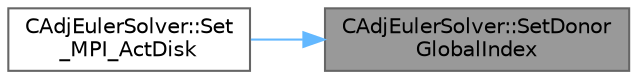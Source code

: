 digraph "CAdjEulerSolver::SetDonorGlobalIndex"
{
 // LATEX_PDF_SIZE
  bgcolor="transparent";
  edge [fontname=Helvetica,fontsize=10,labelfontname=Helvetica,labelfontsize=10];
  node [fontname=Helvetica,fontsize=10,shape=box,height=0.2,width=0.4];
  rankdir="RL";
  Node1 [id="Node000001",label="CAdjEulerSolver::SetDonor\lGlobalIndex",height=0.2,width=0.4,color="gray40", fillcolor="grey60", style="filled", fontcolor="black",tooltip="Value of the characteristic global index at the boundaries."];
  Node1 -> Node2 [id="edge1_Node000001_Node000002",dir="back",color="steelblue1",style="solid",tooltip=" "];
  Node2 [id="Node000002",label="CAdjEulerSolver::Set\l_MPI_ActDisk",height=0.2,width=0.4,color="grey40", fillcolor="white", style="filled",URL="$classCAdjEulerSolver.html#a955c1b2bca0b00f14d155fd6eb3f6747",tooltip="Parallelization of Undivided Laplacian."];
}
